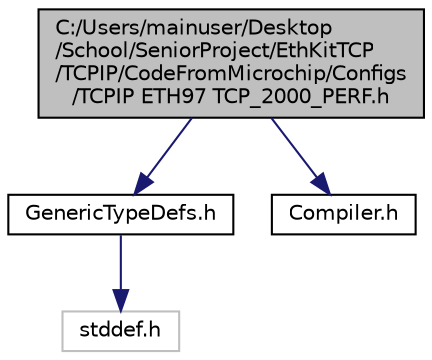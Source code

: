 digraph "C:/Users/mainuser/Desktop/School/SeniorProject/EthKitTCP/TCPIP/CodeFromMicrochip/Configs/TCPIP ETH97 TCP_2000_PERF.h"
{
  edge [fontname="Helvetica",fontsize="10",labelfontname="Helvetica",labelfontsize="10"];
  node [fontname="Helvetica",fontsize="10",shape=record];
  Node1 [label="C:/Users/mainuser/Desktop\l/School/SeniorProject/EthKitTCP\l/TCPIP/CodeFromMicrochip/Configs\l/TCPIP ETH97 TCP_2000_PERF.h",height=0.2,width=0.4,color="black", fillcolor="grey75", style="filled", fontcolor="black"];
  Node1 -> Node2 [color="midnightblue",fontsize="10",style="solid"];
  Node2 [label="GenericTypeDefs.h",height=0.2,width=0.4,color="black", fillcolor="white", style="filled",URL="$_generic_type_defs_8h.html"];
  Node2 -> Node3 [color="midnightblue",fontsize="10",style="solid"];
  Node3 [label="stddef.h",height=0.2,width=0.4,color="grey75", fillcolor="white", style="filled"];
  Node1 -> Node4 [color="midnightblue",fontsize="10",style="solid"];
  Node4 [label="Compiler.h",height=0.2,width=0.4,color="black", fillcolor="white", style="filled",URL="$_compiler_8h.html"];
}
